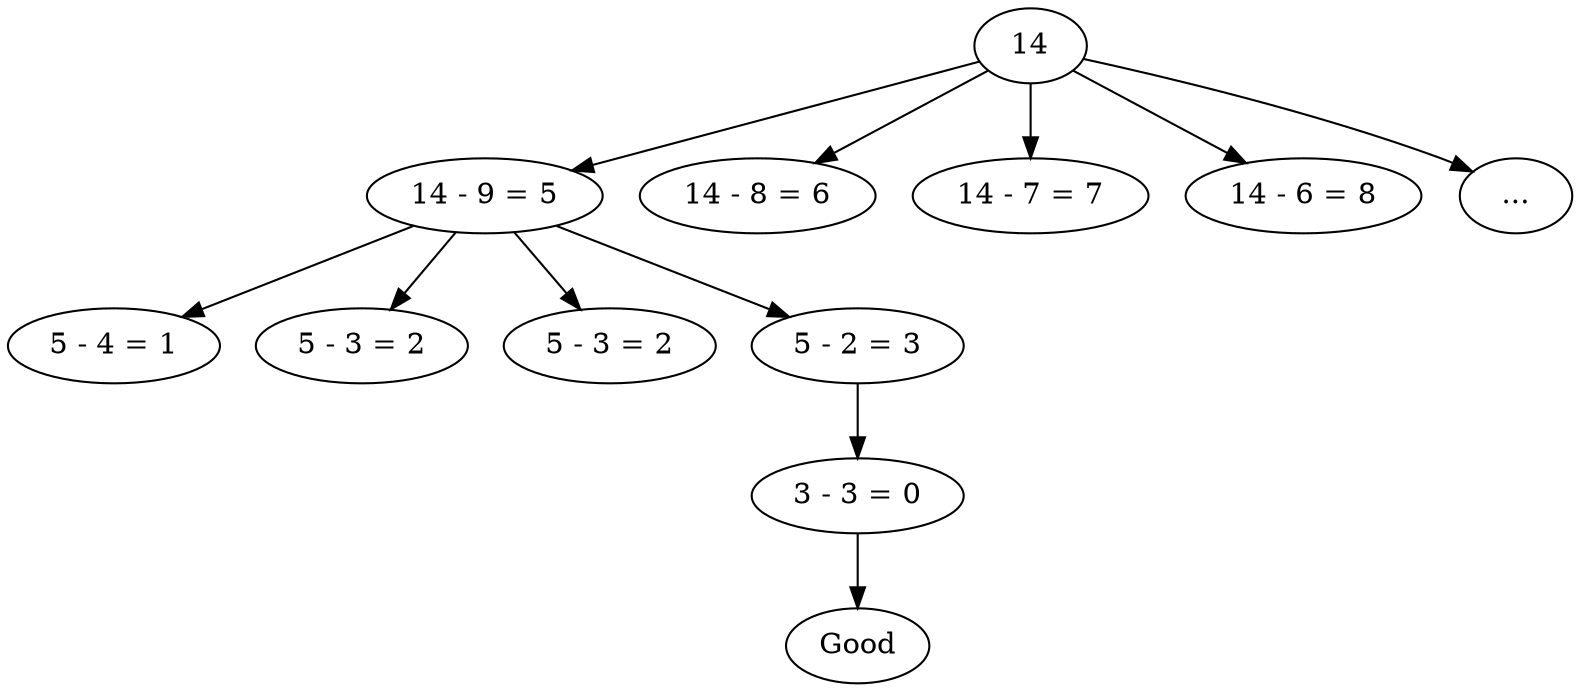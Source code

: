 digraph G {

1 [label="14"]
2 [label="14 - 9 = 5"]
3 [label="14 - 8 = 6"]
4 [label="14 - 7 = 7"]
5 [label="14 - 6 = 8"]
6 [label="..."]
7 [label="5 - 4 = 1"]
8 [label="5 - 3 = 2"]
9 [label="5 - 3 = 2"]
10 [label="5 - 2 = 3"]
12 [label="3 - 3 = 0"]
good [label="Good"]

1 -> 2
1 -> 3
1 -> 4
1 -> 5
1 -> 6
2 -> 7
2 -> 8
2 -> 9
2 -> 10
10 -> 12
12 -> good
}